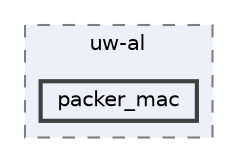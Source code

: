 digraph "packer_mac"
{
 // LATEX_PDF_SIZE
  bgcolor="transparent";
  edge [fontname=Helvetica,fontsize=10,labelfontname=Helvetica,labelfontsize=10];
  node [fontname=Helvetica,fontsize=10,shape=box,height=0.2,width=0.4];
  compound=true
  subgraph clusterdir_22f4f8ff8791849c68712423f6f475cc {
    graph [ bgcolor="#edf0f7", pencolor="grey50", label="uw-al", fontname=Helvetica,fontsize=10 style="filled,dashed", URL="dir_22f4f8ff8791849c68712423f6f475cc.html",tooltip=""]
  dir_840e75fe73b83e845e7a6bd63a524766 [label="packer_mac", fillcolor="#edf0f7", color="grey25", style="filled,bold", URL="dir_840e75fe73b83e845e7a6bd63a524766.html",tooltip=""];
  }
}

